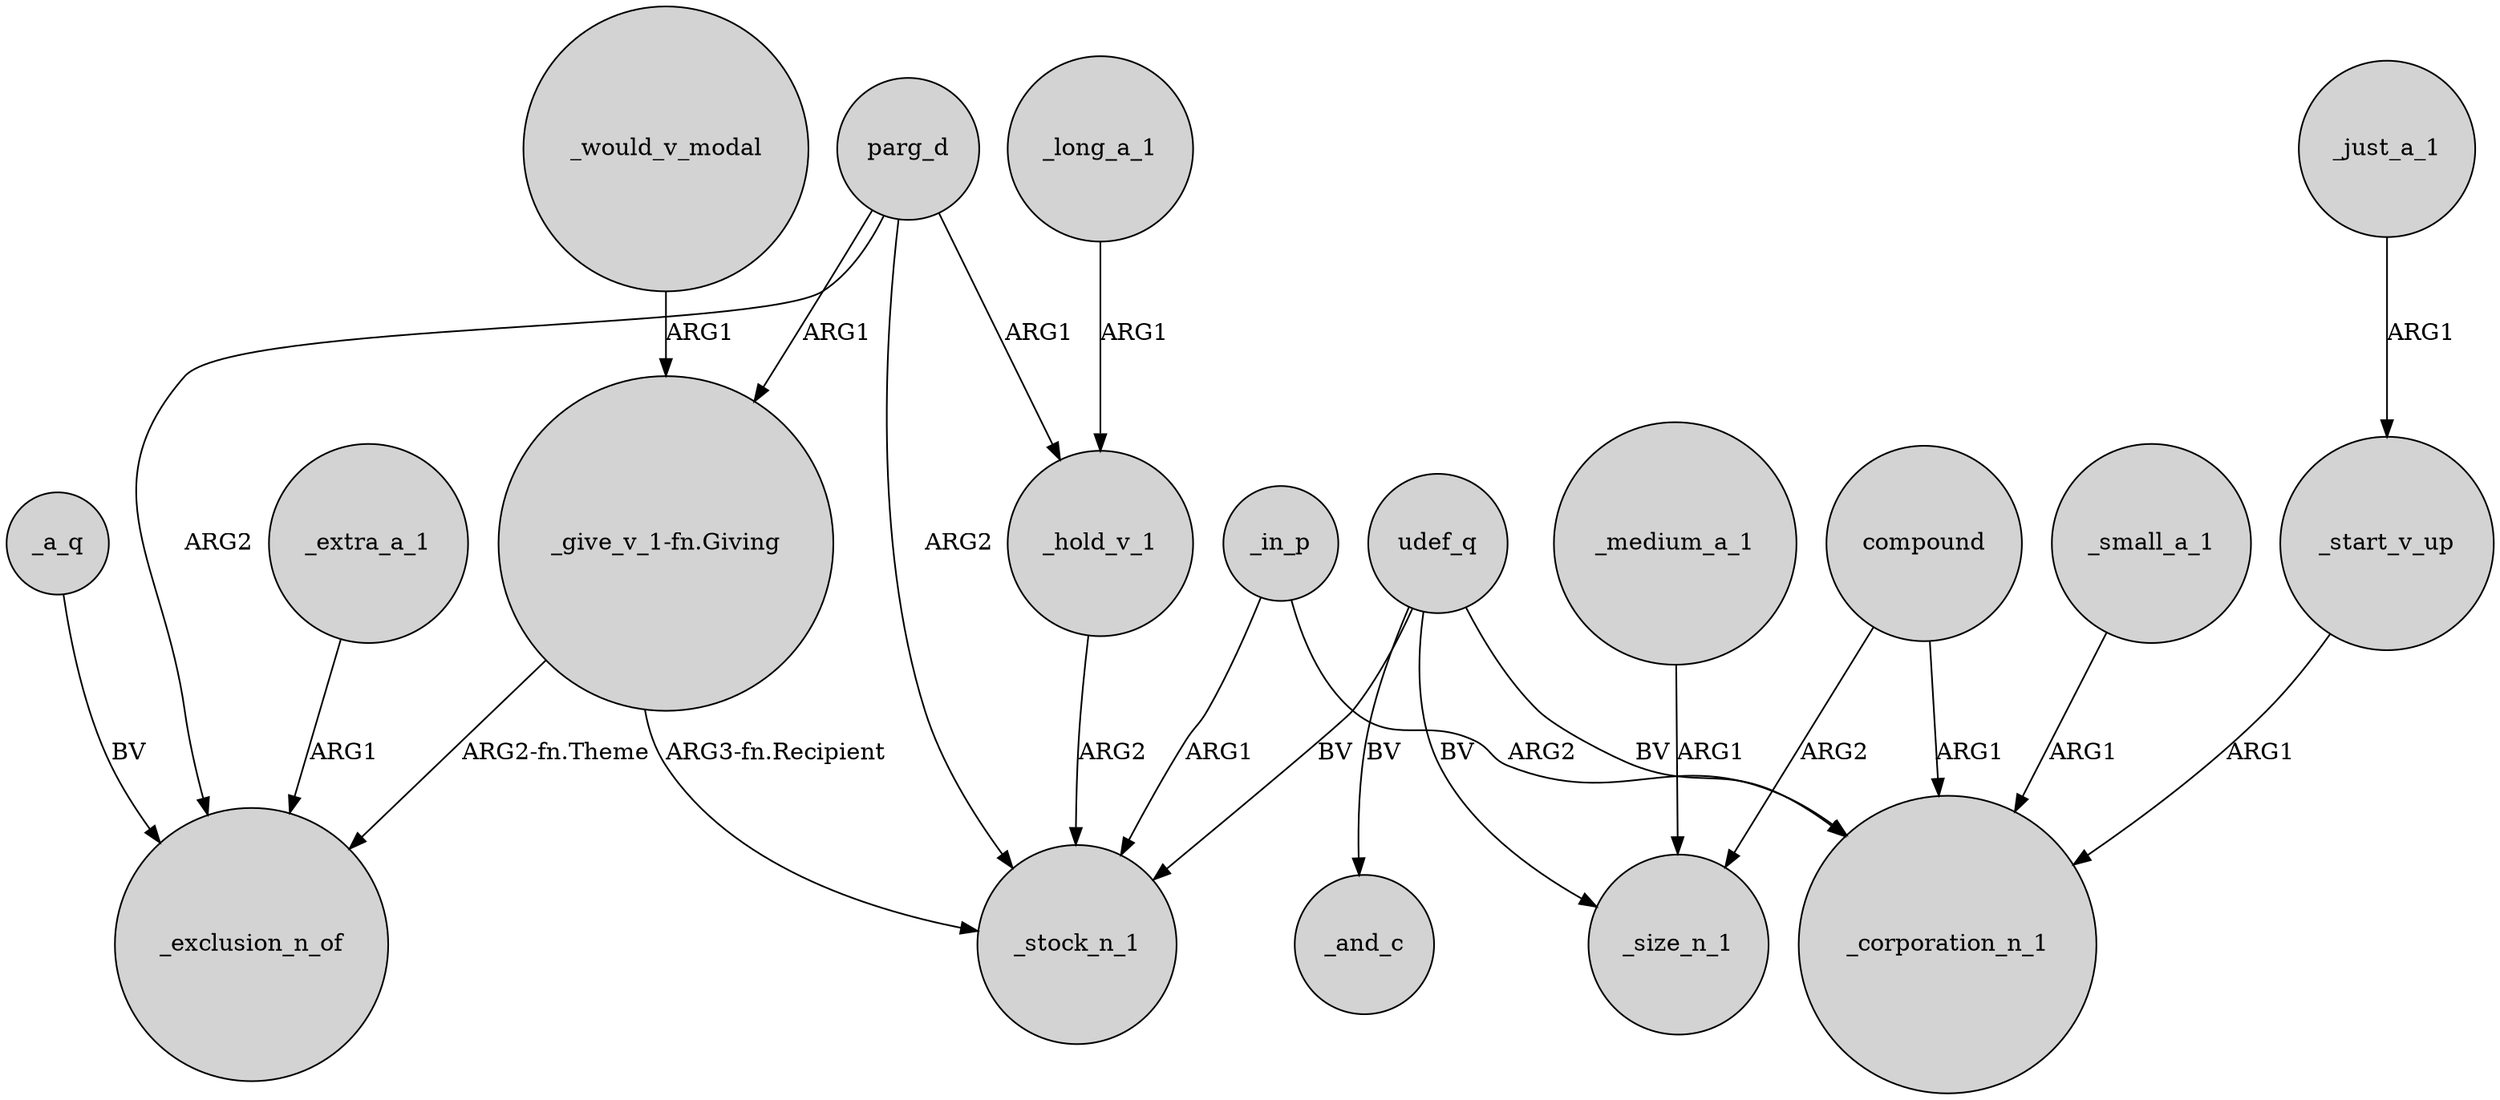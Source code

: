 digraph {
	node [shape=circle style=filled]
	_hold_v_1 -> _stock_n_1 [label=ARG2]
	parg_d -> _exclusion_n_of [label=ARG2]
	udef_q -> _size_n_1 [label=BV]
	_medium_a_1 -> _size_n_1 [label=ARG1]
	compound -> _size_n_1 [label=ARG2]
	"_give_v_1-fn.Giving" -> _exclusion_n_of [label="ARG2-fn.Theme"]
	parg_d -> _hold_v_1 [label=ARG1]
	_extra_a_1 -> _exclusion_n_of [label=ARG1]
	_start_v_up -> _corporation_n_1 [label=ARG1]
	udef_q -> _corporation_n_1 [label=BV]
	udef_q -> _stock_n_1 [label=BV]
	compound -> _corporation_n_1 [label=ARG1]
	_would_v_modal -> "_give_v_1-fn.Giving" [label=ARG1]
	_in_p -> _stock_n_1 [label=ARG1]
	_a_q -> _exclusion_n_of [label=BV]
	"_give_v_1-fn.Giving" -> _stock_n_1 [label="ARG3-fn.Recipient"]
	_small_a_1 -> _corporation_n_1 [label=ARG1]
	_long_a_1 -> _hold_v_1 [label=ARG1]
	_just_a_1 -> _start_v_up [label=ARG1]
	udef_q -> _and_c [label=BV]
	parg_d -> "_give_v_1-fn.Giving" [label=ARG1]
	parg_d -> _stock_n_1 [label=ARG2]
	_in_p -> _corporation_n_1 [label=ARG2]
}
